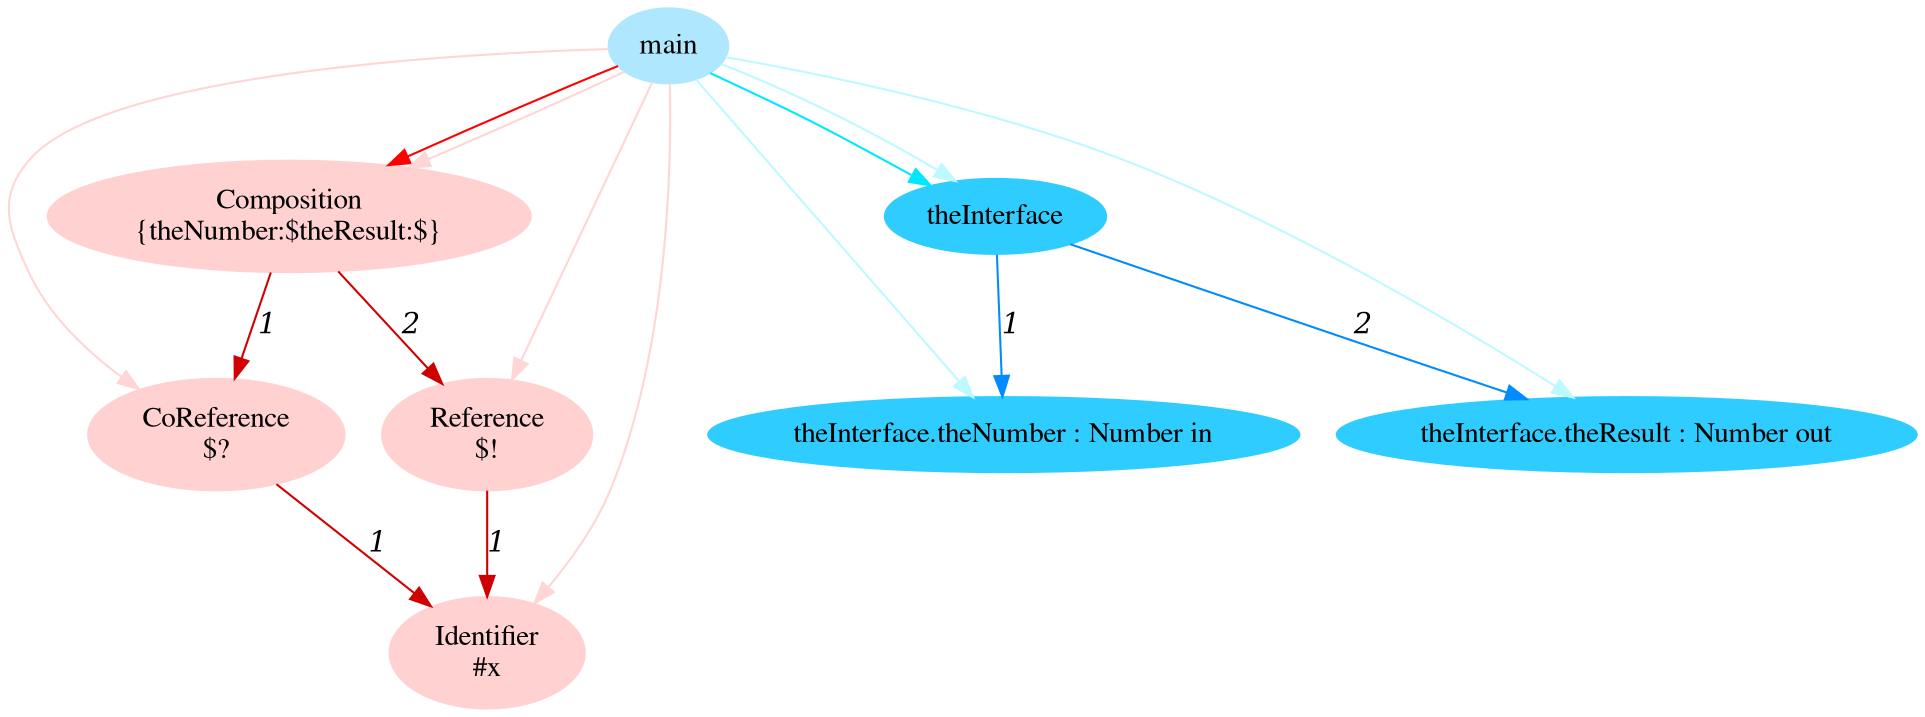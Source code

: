 digraph g{node_14929 [shape="ellipse", style="filled", color="#ffd1d1", fontname="Times", label="Identifier
#x" ]
node_14933 [shape="ellipse", style="filled", color="#ffd1d1", fontname="Times", label="CoReference
$?" ]
node_14937 [shape="ellipse", style="filled", color="#ffd1d1", fontname="Times", label="Reference
$!" ]
node_14941 [shape="ellipse", style="filled", color="#ffd1d1", fontname="Times", label="Composition
{theNumber:$theResult:$}" ]
node_14904 [shape="ellipse", style="filled", color="#afe7ff", fontname="Times", label="main" ]
node_14905 [shape="ellipse", style="filled", color="#2fcdff", fontname="Times", label="theInterface" ]
node_14906 [shape="ellipse", style="filled", color="#2fcdff", fontname="Times", label="theInterface.theNumber : Number in" ]
node_14908 [shape="ellipse", style="filled", color="#2fcdff", fontname="Times", label="theInterface.theResult : Number out" ]
node_14933 -> node_14929 [dir=forward, arrowHead=normal, fontname="Times-Italic", arrowsize=1, color="#d00000", label="1",  headlabel="", taillabel="" ]
node_14937 -> node_14929 [dir=forward, arrowHead=normal, fontname="Times-Italic", arrowsize=1, color="#d00000", label="1",  headlabel="", taillabel="" ]
node_14941 -> node_14933 [dir=forward, arrowHead=normal, fontname="Times-Italic", arrowsize=1, color="#d00000", label="1",  headlabel="", taillabel="" ]
node_14941 -> node_14937 [dir=forward, arrowHead=normal, fontname="Times-Italic", arrowsize=1, color="#d00000", label="2",  headlabel="", taillabel="" ]
node_14904 -> node_14941 [dir=forward, arrowHead=normal, fontname="Times-Italic", arrowsize=1, color="#ff0000", label="",  headlabel="", taillabel="" ]
node_14904 -> node_14929 [dir=forward, arrowHead=normal, fontname="Times-Italic", arrowsize=1, color="#ffd5d5", label="",  headlabel="", taillabel="" ]
node_14904 -> node_14933 [dir=forward, arrowHead=normal, fontname="Times-Italic", arrowsize=1, color="#ffd5d5", label="",  headlabel="", taillabel="" ]
node_14904 -> node_14937 [dir=forward, arrowHead=normal, fontname="Times-Italic", arrowsize=1, color="#ffd5d5", label="",  headlabel="", taillabel="" ]
node_14904 -> node_14941 [dir=forward, arrowHead=normal, fontname="Times-Italic", arrowsize=1, color="#ffd5d5", label="",  headlabel="", taillabel="" ]
node_14904 -> node_14905 [dir=forward, arrowHead=normal, fontname="Times-Italic", arrowsize=1, color="#00e8ff", label="",  headlabel="", taillabel="" ]
node_14904 -> node_14906 [dir=forward, arrowHead=normal, fontname="Times-Italic", arrowsize=1, color="#bef9ff", label="",  headlabel="", taillabel="" ]
node_14904 -> node_14908 [dir=forward, arrowHead=normal, fontname="Times-Italic", arrowsize=1, color="#bef9ff", label="",  headlabel="", taillabel="" ]
node_14904 -> node_14905 [dir=forward, arrowHead=normal, fontname="Times-Italic", arrowsize=1, color="#bef9ff", label="",  headlabel="", taillabel="" ]
node_14905 -> node_14906 [dir=forward, arrowHead=normal, fontname="Times-Italic", arrowsize=1, color="#008cff", label="1",  headlabel="", taillabel="" ]
node_14905 -> node_14908 [dir=forward, arrowHead=normal, fontname="Times-Italic", arrowsize=1, color="#008cff", label="2",  headlabel="", taillabel="" ]
}